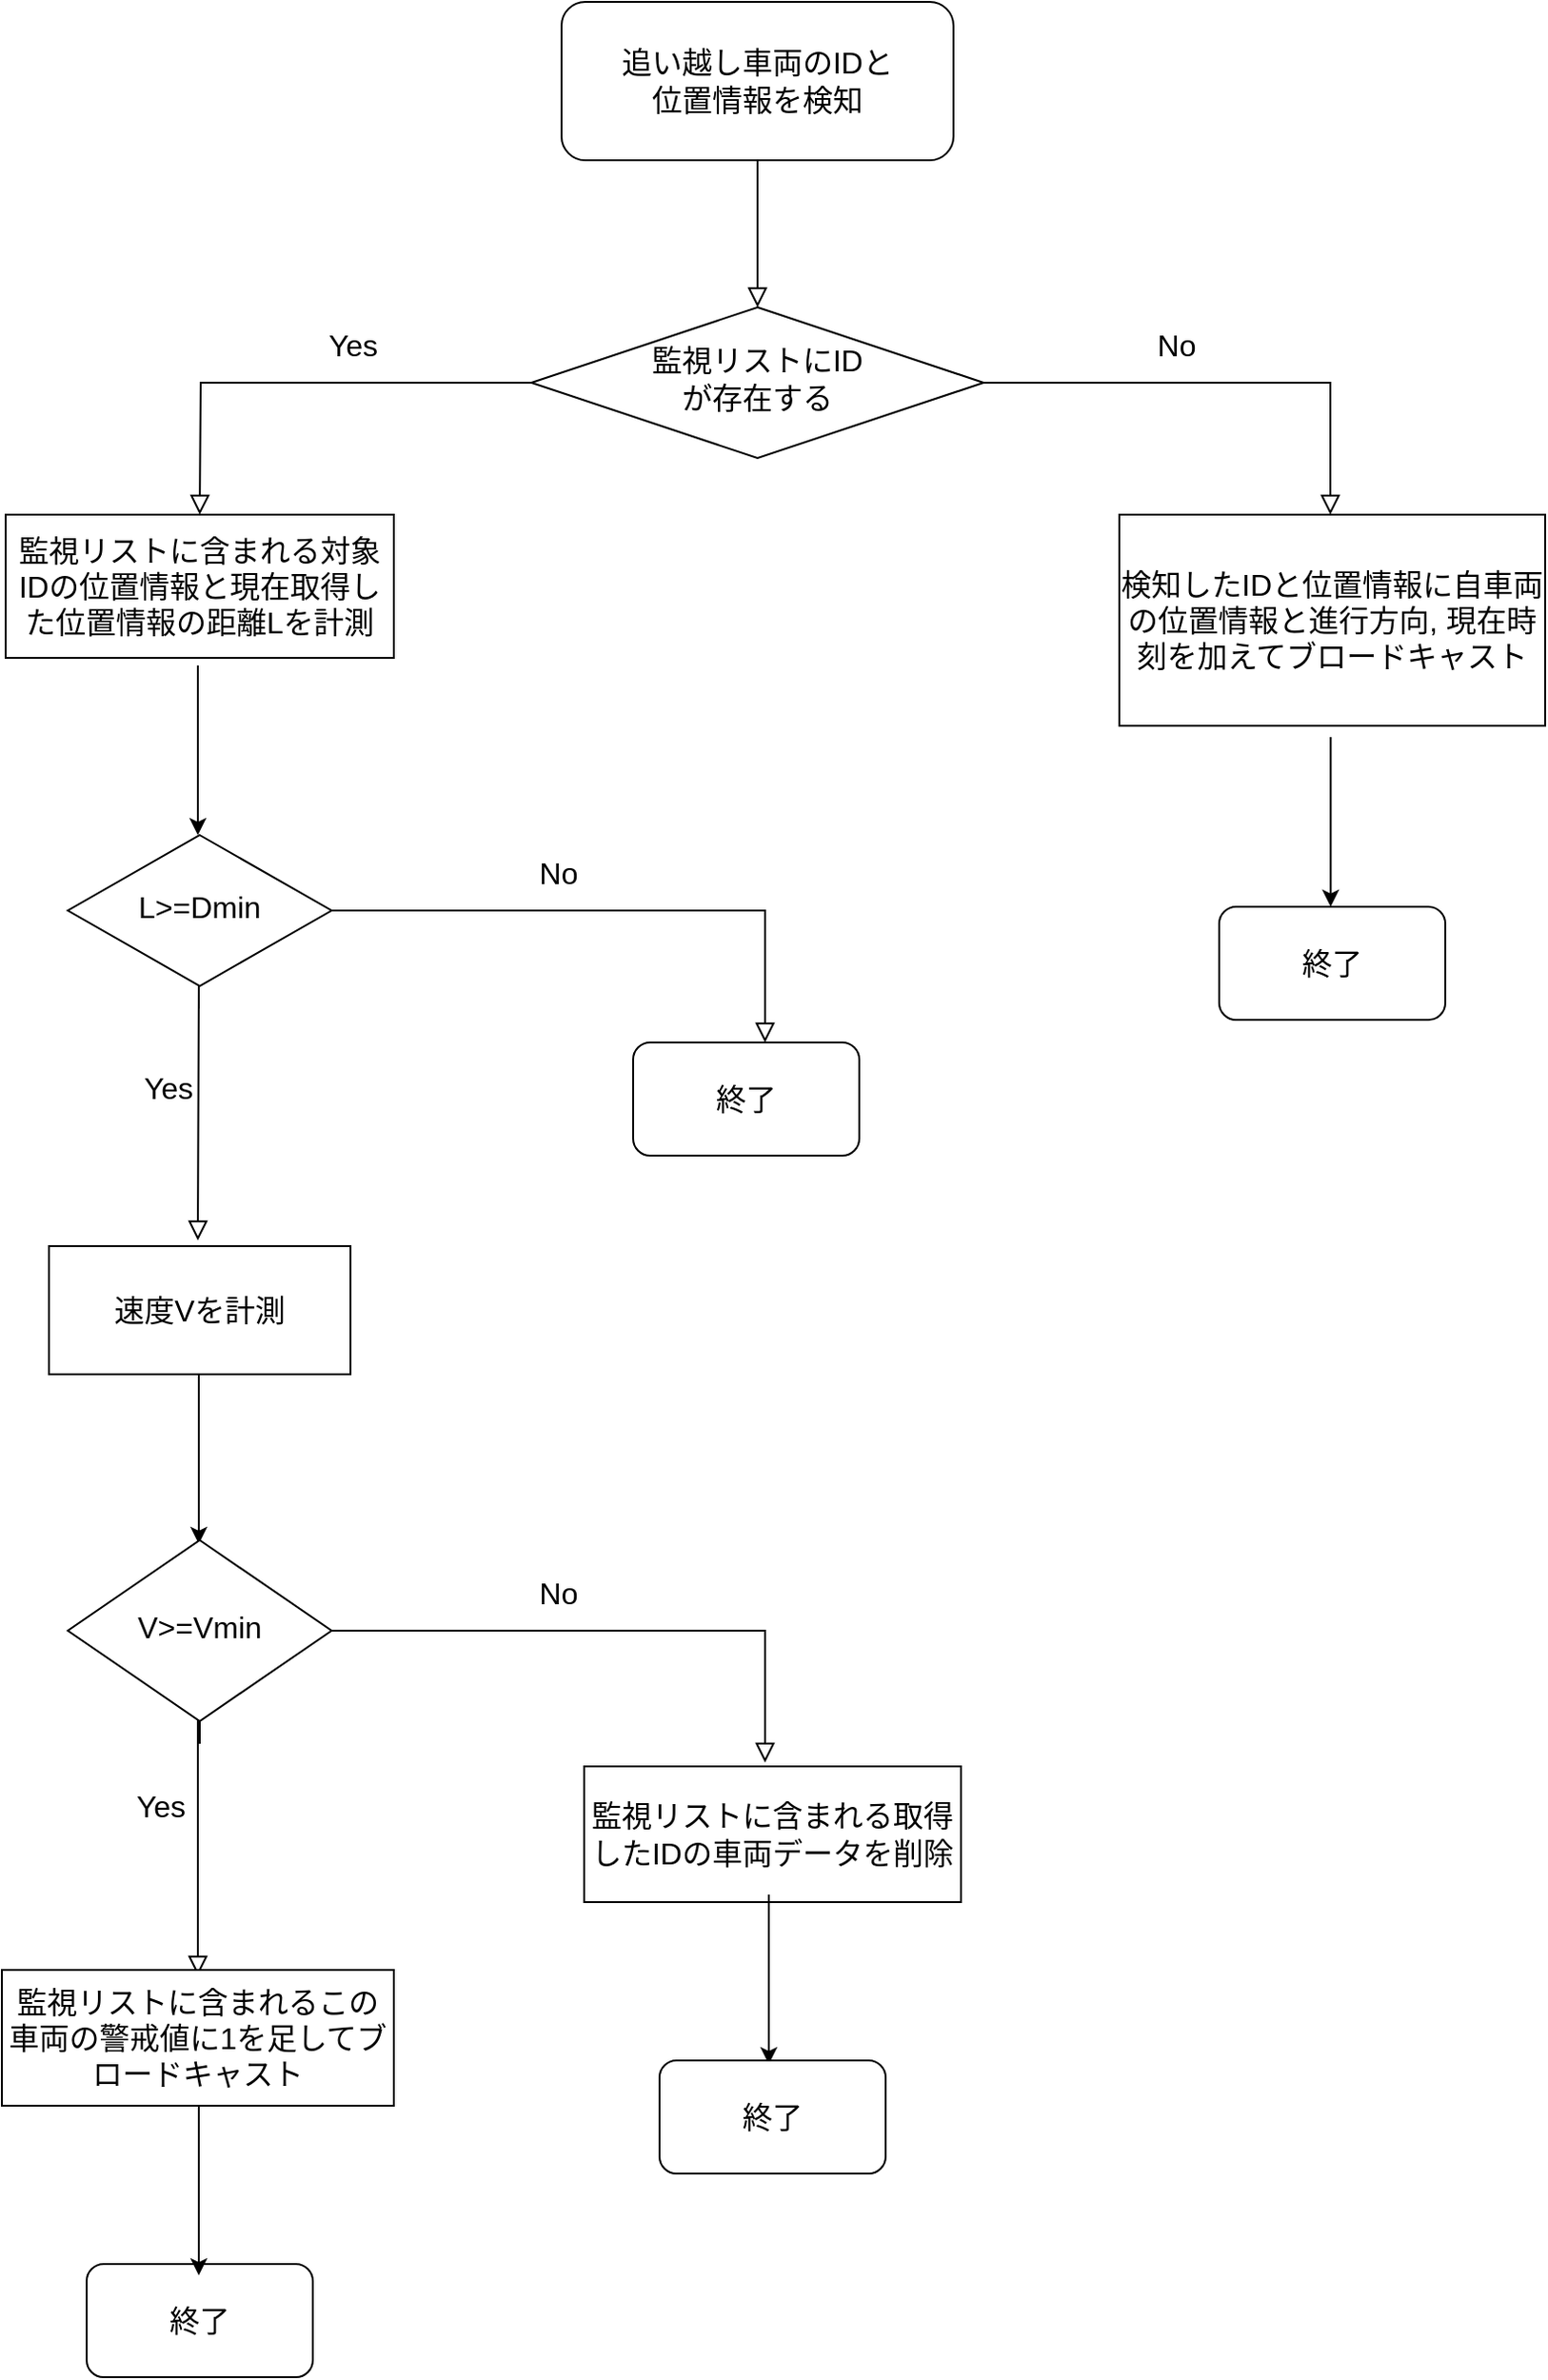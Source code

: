 <mxfile version="12.5.5" type="onedrive"><diagram id="C5RBs43oDa-KdzZeNtuy" name="Page-1"><mxGraphModel dx="1303" dy="728" grid="1" gridSize="12" guides="1" tooltips="1" connect="1" arrows="1" fold="1" page="1" pageScale="1" pageWidth="1169" pageHeight="1654" math="0" shadow="0"><root><mxCell id="WIyWlLk6GJQsqaUBKTNV-0"/><mxCell id="WIyWlLk6GJQsqaUBKTNV-1" parent="WIyWlLk6GJQsqaUBKTNV-0"/><mxCell id="WIyWlLk6GJQsqaUBKTNV-2" value="" style="rounded=0;html=1;jettySize=auto;orthogonalLoop=1;fontSize=11;endArrow=block;endFill=0;endSize=8;strokeWidth=1;shadow=0;labelBackgroundColor=none;edgeStyle=orthogonalEdgeStyle;" parent="WIyWlLk6GJQsqaUBKTNV-1" source="WIyWlLk6GJQsqaUBKTNV-3" target="WIyWlLk6GJQsqaUBKTNV-6" edge="1"><mxGeometry relative="1" as="geometry"/></mxCell><mxCell id="WIyWlLk6GJQsqaUBKTNV-3" value="&lt;font style=&quot;font-size: 16px&quot;&gt;追い越し車両のIDと&lt;br&gt;位置情報を検知&lt;/font&gt;" style="rounded=1;whiteSpace=wrap;html=1;fontSize=12;glass=0;strokeWidth=1;shadow=0;" parent="WIyWlLk6GJQsqaUBKTNV-1" vertex="1"><mxGeometry x="472" y="48" width="208" height="84" as="geometry"/></mxCell><mxCell id="WIyWlLk6GJQsqaUBKTNV-4" value="Yes" style="rounded=0;html=1;jettySize=auto;orthogonalLoop=1;fontSize=16;endArrow=block;endFill=0;endSize=8;strokeWidth=1;shadow=0;labelBackgroundColor=none;edgeStyle=orthogonalEdgeStyle;" parent="WIyWlLk6GJQsqaUBKTNV-1" source="WIyWlLk6GJQsqaUBKTNV-6" edge="1"><mxGeometry x="-0.226" y="-20" relative="1" as="geometry"><mxPoint as="offset"/><mxPoint x="280" y="320" as="targetPoint"/></mxGeometry></mxCell><mxCell id="WIyWlLk6GJQsqaUBKTNV-5" value="No" style="edgeStyle=orthogonalEdgeStyle;rounded=0;html=1;jettySize=auto;orthogonalLoop=1;fontSize=16;endArrow=block;endFill=0;endSize=8;strokeWidth=1;shadow=0;labelBackgroundColor=none;exitX=1;exitY=0.5;exitDx=0;exitDy=0;" parent="WIyWlLk6GJQsqaUBKTNV-1" source="WIyWlLk6GJQsqaUBKTNV-6" edge="1"><mxGeometry x="-0.2" y="20" relative="1" as="geometry"><mxPoint as="offset"/><mxPoint x="880" y="320" as="targetPoint"/><Array as="points"><mxPoint x="880" y="250"/><mxPoint x="880" y="300"/></Array></mxGeometry></mxCell><mxCell id="WIyWlLk6GJQsqaUBKTNV-6" value="&lt;font style=&quot;font-size: 16px&quot;&gt;監視リストにID&lt;br&gt;が存在する&lt;/font&gt;" style="rhombus;whiteSpace=wrap;html=1;shadow=0;fontFamily=Helvetica;fontSize=12;align=center;strokeWidth=1;spacing=6;spacingTop=-4;" parent="WIyWlLk6GJQsqaUBKTNV-1" vertex="1"><mxGeometry x="456" y="210" width="240" height="80" as="geometry"/></mxCell><mxCell id="2Jd-RmIgoiDgVRo-9Tqm-3" value="&lt;font style=&quot;font-size: 16px&quot;&gt;監視リストに含まれる対象IDの位置情報と現在取得した位置情報の距離Lを計測&lt;/font&gt;" style="rounded=0;whiteSpace=wrap;html=1;" parent="WIyWlLk6GJQsqaUBKTNV-1" vertex="1"><mxGeometry x="177" y="320" width="206" height="76" as="geometry"/></mxCell><mxCell id="2Jd-RmIgoiDgVRo-9Tqm-4" value="&lt;font style=&quot;font-size: 16px&quot;&gt;L&amp;gt;=Dmin&lt;/font&gt;" style="rhombus;whiteSpace=wrap;html=1;shadow=0;fontFamily=Helvetica;fontSize=12;align=center;strokeWidth=1;spacing=6;spacingTop=-4;" parent="WIyWlLk6GJQsqaUBKTNV-1" vertex="1"><mxGeometry x="210" y="490" width="140" height="80" as="geometry"/></mxCell><mxCell id="2Jd-RmIgoiDgVRo-9Tqm-5" value="" style="endArrow=classic;html=1;" parent="WIyWlLk6GJQsqaUBKTNV-1" edge="1"><mxGeometry width="50" height="50" relative="1" as="geometry"><mxPoint x="279" y="400" as="sourcePoint"/><mxPoint x="279" y="490" as="targetPoint"/></mxGeometry></mxCell><mxCell id="2Jd-RmIgoiDgVRo-9Tqm-8" value="&lt;font style=&quot;font-size: 16px&quot;&gt;終了&lt;/font&gt;" style="rounded=1;whiteSpace=wrap;html=1;" parent="WIyWlLk6GJQsqaUBKTNV-1" vertex="1"><mxGeometry x="510" y="600" width="120" height="60" as="geometry"/></mxCell><mxCell id="OBfTNEbEdAVFkFuBT5MC-0" value="&lt;font style=&quot;font-size: 16px&quot;&gt;速度Vを計測&lt;/font&gt;" style="rounded=0;whiteSpace=wrap;html=1;" parent="WIyWlLk6GJQsqaUBKTNV-1" vertex="1"><mxGeometry x="200" y="708" width="160" height="68" as="geometry"/></mxCell><mxCell id="OBfTNEbEdAVFkFuBT5MC-2" value="No" style="edgeStyle=orthogonalEdgeStyle;rounded=0;html=1;jettySize=auto;orthogonalLoop=1;fontSize=16;endArrow=block;endFill=0;endSize=8;strokeWidth=1;shadow=0;labelBackgroundColor=none;exitX=1;exitY=0.5;exitDx=0;exitDy=0;" parent="WIyWlLk6GJQsqaUBKTNV-1" edge="1"><mxGeometry x="-0.2" y="20" relative="1" as="geometry"><mxPoint as="offset"/><mxPoint x="580" y="600" as="targetPoint"/><Array as="points"><mxPoint x="580" y="530"/><mxPoint x="580" y="580"/></Array><mxPoint x="350" y="530" as="sourcePoint"/></mxGeometry></mxCell><mxCell id="OBfTNEbEdAVFkFuBT5MC-3" value="Yes" style="rounded=0;html=1;jettySize=auto;orthogonalLoop=1;fontSize=16;endArrow=block;endFill=0;endSize=8;strokeWidth=1;shadow=0;labelBackgroundColor=none;edgeStyle=orthogonalEdgeStyle;" parent="WIyWlLk6GJQsqaUBKTNV-1" edge="1"><mxGeometry x="-0.101" y="-16" relative="1" as="geometry"><mxPoint as="offset"/><mxPoint x="279" y="705" as="targetPoint"/><mxPoint x="279.5" y="582" as="sourcePoint"/><Array as="points"><mxPoint x="279.5" y="570"/><mxPoint x="279.5" y="570"/></Array></mxGeometry></mxCell><mxCell id="OBfTNEbEdAVFkFuBT5MC-4" value="" style="endArrow=classic;html=1;" parent="WIyWlLk6GJQsqaUBKTNV-1" edge="1"><mxGeometry width="50" height="50" relative="1" as="geometry"><mxPoint x="279.5" y="776" as="sourcePoint"/><mxPoint x="279.5" y="866" as="targetPoint"/></mxGeometry></mxCell><mxCell id="OBfTNEbEdAVFkFuBT5MC-5" value="&lt;font style=&quot;font-size: 16px&quot;&gt;V&amp;gt;=Vmin&lt;/font&gt;" style="rhombus;whiteSpace=wrap;html=1;shadow=0;fontFamily=Helvetica;fontSize=12;align=center;strokeWidth=1;spacing=6;spacingTop=-4;" parent="WIyWlLk6GJQsqaUBKTNV-1" vertex="1"><mxGeometry x="210" y="864" width="140" height="96" as="geometry"/></mxCell><mxCell id="OBfTNEbEdAVFkFuBT5MC-6" value="Yes" style="rounded=0;html=1;jettySize=auto;orthogonalLoop=1;fontSize=16;endArrow=block;endFill=0;endSize=8;strokeWidth=1;shadow=0;labelBackgroundColor=none;edgeStyle=orthogonalEdgeStyle;" parent="WIyWlLk6GJQsqaUBKTNV-1" edge="1"><mxGeometry x="-0.226" y="-20" relative="1" as="geometry"><mxPoint as="offset"/><mxPoint x="279" y="1095" as="targetPoint"/><mxPoint x="280" y="972" as="sourcePoint"/><Array as="points"><mxPoint x="279.5" y="960"/><mxPoint x="279.5" y="960"/></Array></mxGeometry></mxCell><mxCell id="OBfTNEbEdAVFkFuBT5MC-7" value="No" style="edgeStyle=orthogonalEdgeStyle;rounded=0;html=1;jettySize=auto;orthogonalLoop=1;fontSize=16;endArrow=block;endFill=0;endSize=8;strokeWidth=1;shadow=0;labelBackgroundColor=none;exitX=1;exitY=0.5;exitDx=0;exitDy=0;" parent="WIyWlLk6GJQsqaUBKTNV-1" edge="1"><mxGeometry x="-0.2" y="20" relative="1" as="geometry"><mxPoint as="offset"/><mxPoint x="580" y="982" as="targetPoint"/><Array as="points"><mxPoint x="580" y="912"/><mxPoint x="580" y="962"/></Array><mxPoint x="350" y="912" as="sourcePoint"/></mxGeometry></mxCell><mxCell id="OBfTNEbEdAVFkFuBT5MC-10" value="&lt;font style=&quot;font-size: 16px&quot;&gt;検知したIDと位置情報に自車両の位置情報と進行方向, 現在時刻を加えてブロードキャスト&lt;/font&gt;" style="rounded=0;whiteSpace=wrap;html=1;" parent="WIyWlLk6GJQsqaUBKTNV-1" vertex="1"><mxGeometry x="768" y="320" width="226" height="112" as="geometry"/></mxCell><mxCell id="OBfTNEbEdAVFkFuBT5MC-11" value="&lt;font style=&quot;font-size: 16px&quot;&gt;終了&lt;/font&gt;" style="rounded=1;whiteSpace=wrap;html=1;" parent="WIyWlLk6GJQsqaUBKTNV-1" vertex="1"><mxGeometry x="821" y="528" width="120" height="60" as="geometry"/></mxCell><mxCell id="OBfTNEbEdAVFkFuBT5MC-12" value="" style="endArrow=classic;html=1;" parent="WIyWlLk6GJQsqaUBKTNV-1" edge="1"><mxGeometry width="50" height="50" relative="1" as="geometry"><mxPoint x="880.17" y="438" as="sourcePoint"/><mxPoint x="880.17" y="528" as="targetPoint"/></mxGeometry></mxCell><mxCell id="OBfTNEbEdAVFkFuBT5MC-13" value="&lt;font style=&quot;font-size: 16px&quot;&gt;監視リストに含まれるこの車両の警戒値に1を足してブロードキャスト&lt;/font&gt;" style="rounded=0;whiteSpace=wrap;html=1;" parent="WIyWlLk6GJQsqaUBKTNV-1" vertex="1"><mxGeometry x="175" y="1092" width="208" height="72" as="geometry"/></mxCell><mxCell id="OBfTNEbEdAVFkFuBT5MC-14" value="&lt;font style=&quot;font-size: 16px&quot;&gt;終了&lt;/font&gt;" style="rounded=1;whiteSpace=wrap;html=1;" parent="WIyWlLk6GJQsqaUBKTNV-1" vertex="1"><mxGeometry x="220" y="1248" width="120" height="60" as="geometry"/></mxCell><mxCell id="OBfTNEbEdAVFkFuBT5MC-15" value="" style="endArrow=classic;html=1;" parent="WIyWlLk6GJQsqaUBKTNV-1" edge="1"><mxGeometry width="50" height="50" relative="1" as="geometry"><mxPoint x="279.5" y="1164" as="sourcePoint"/><mxPoint x="279.5" y="1254" as="targetPoint"/></mxGeometry></mxCell><mxCell id="OBfTNEbEdAVFkFuBT5MC-16" value="&lt;font style=&quot;font-size: 16px&quot;&gt;監視リストに含まれる取得したIDの車両データを削除&lt;/font&gt;" style="rounded=0;whiteSpace=wrap;html=1;" parent="WIyWlLk6GJQsqaUBKTNV-1" vertex="1"><mxGeometry x="484" y="984" width="200" height="72" as="geometry"/></mxCell><mxCell id="OBfTNEbEdAVFkFuBT5MC-17" value="" style="endArrow=classic;html=1;" parent="WIyWlLk6GJQsqaUBKTNV-1" edge="1"><mxGeometry width="50" height="50" relative="1" as="geometry"><mxPoint x="582" y="1052" as="sourcePoint"/><mxPoint x="582" y="1142" as="targetPoint"/></mxGeometry></mxCell><mxCell id="OBfTNEbEdAVFkFuBT5MC-19" value="&lt;font style=&quot;font-size: 16px&quot;&gt;終了&lt;/font&gt;" style="rounded=1;whiteSpace=wrap;html=1;" parent="WIyWlLk6GJQsqaUBKTNV-1" vertex="1"><mxGeometry x="524" y="1140" width="120" height="60" as="geometry"/></mxCell></root></mxGraphModel></diagram></mxfile>